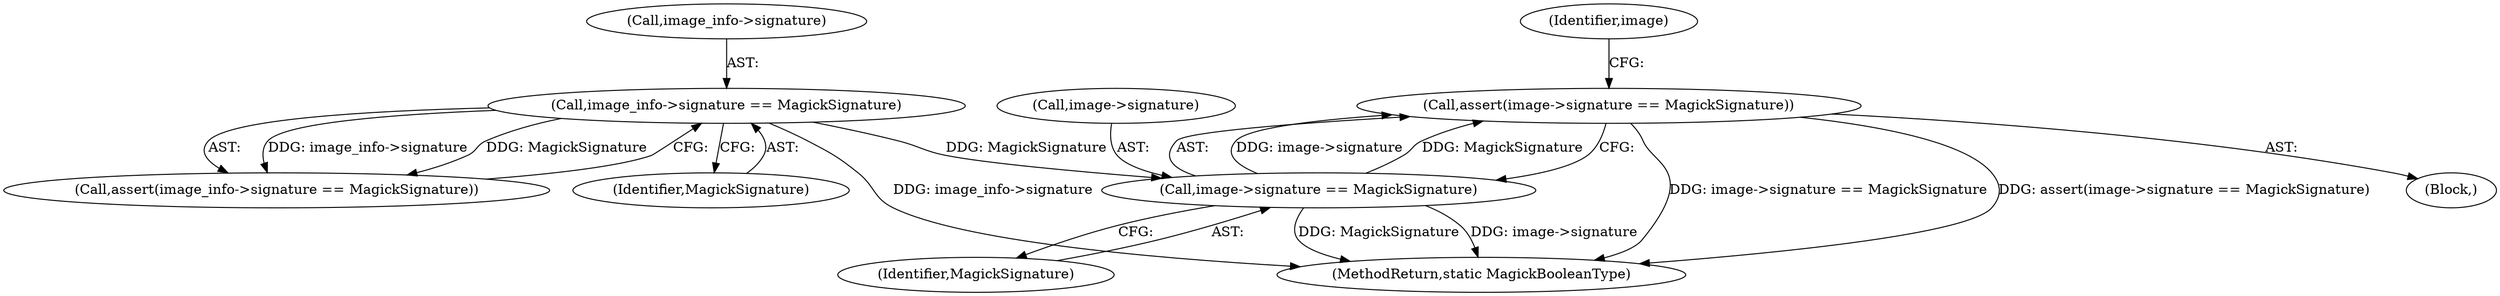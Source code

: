 digraph "0_ImageMagick_6233ef75bb973745ab1092b59aea8fe316f09074@API" {
"1000137" [label="(Call,assert(image->signature == MagickSignature))"];
"1000138" [label="(Call,image->signature == MagickSignature)"];
"1000126" [label="(Call,image_info->signature == MagickSignature)"];
"1000142" [label="(Identifier,MagickSignature)"];
"1000146" [label="(Identifier,image)"];
"1000107" [label="(Block,)"];
"1000137" [label="(Call,assert(image->signature == MagickSignature))"];
"1000125" [label="(Call,assert(image_info->signature == MagickSignature))"];
"1000139" [label="(Call,image->signature)"];
"1000126" [label="(Call,image_info->signature == MagickSignature)"];
"1000130" [label="(Identifier,MagickSignature)"];
"1000127" [label="(Call,image_info->signature)"];
"1000583" [label="(MethodReturn,static MagickBooleanType)"];
"1000138" [label="(Call,image->signature == MagickSignature)"];
"1000137" -> "1000107"  [label="AST: "];
"1000137" -> "1000138"  [label="CFG: "];
"1000138" -> "1000137"  [label="AST: "];
"1000146" -> "1000137"  [label="CFG: "];
"1000137" -> "1000583"  [label="DDG: image->signature == MagickSignature"];
"1000137" -> "1000583"  [label="DDG: assert(image->signature == MagickSignature)"];
"1000138" -> "1000137"  [label="DDG: image->signature"];
"1000138" -> "1000137"  [label="DDG: MagickSignature"];
"1000138" -> "1000142"  [label="CFG: "];
"1000139" -> "1000138"  [label="AST: "];
"1000142" -> "1000138"  [label="AST: "];
"1000138" -> "1000583"  [label="DDG: MagickSignature"];
"1000138" -> "1000583"  [label="DDG: image->signature"];
"1000126" -> "1000138"  [label="DDG: MagickSignature"];
"1000126" -> "1000125"  [label="AST: "];
"1000126" -> "1000130"  [label="CFG: "];
"1000127" -> "1000126"  [label="AST: "];
"1000130" -> "1000126"  [label="AST: "];
"1000125" -> "1000126"  [label="CFG: "];
"1000126" -> "1000583"  [label="DDG: image_info->signature"];
"1000126" -> "1000125"  [label="DDG: image_info->signature"];
"1000126" -> "1000125"  [label="DDG: MagickSignature"];
}
